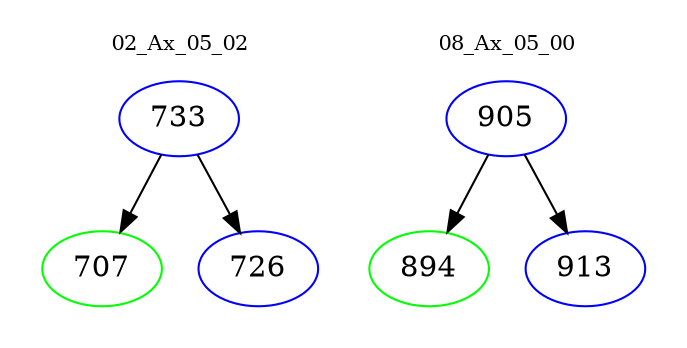 digraph{
subgraph cluster_0 {
color = white
label = "02_Ax_05_02";
fontsize=10;
T0_733 [label="733", color="blue"]
T0_733 -> T0_707 [color="black"]
T0_707 [label="707", color="green"]
T0_733 -> T0_726 [color="black"]
T0_726 [label="726", color="blue"]
}
subgraph cluster_1 {
color = white
label = "08_Ax_05_00";
fontsize=10;
T1_905 [label="905", color="blue"]
T1_905 -> T1_894 [color="black"]
T1_894 [label="894", color="green"]
T1_905 -> T1_913 [color="black"]
T1_913 [label="913", color="blue"]
}
}
